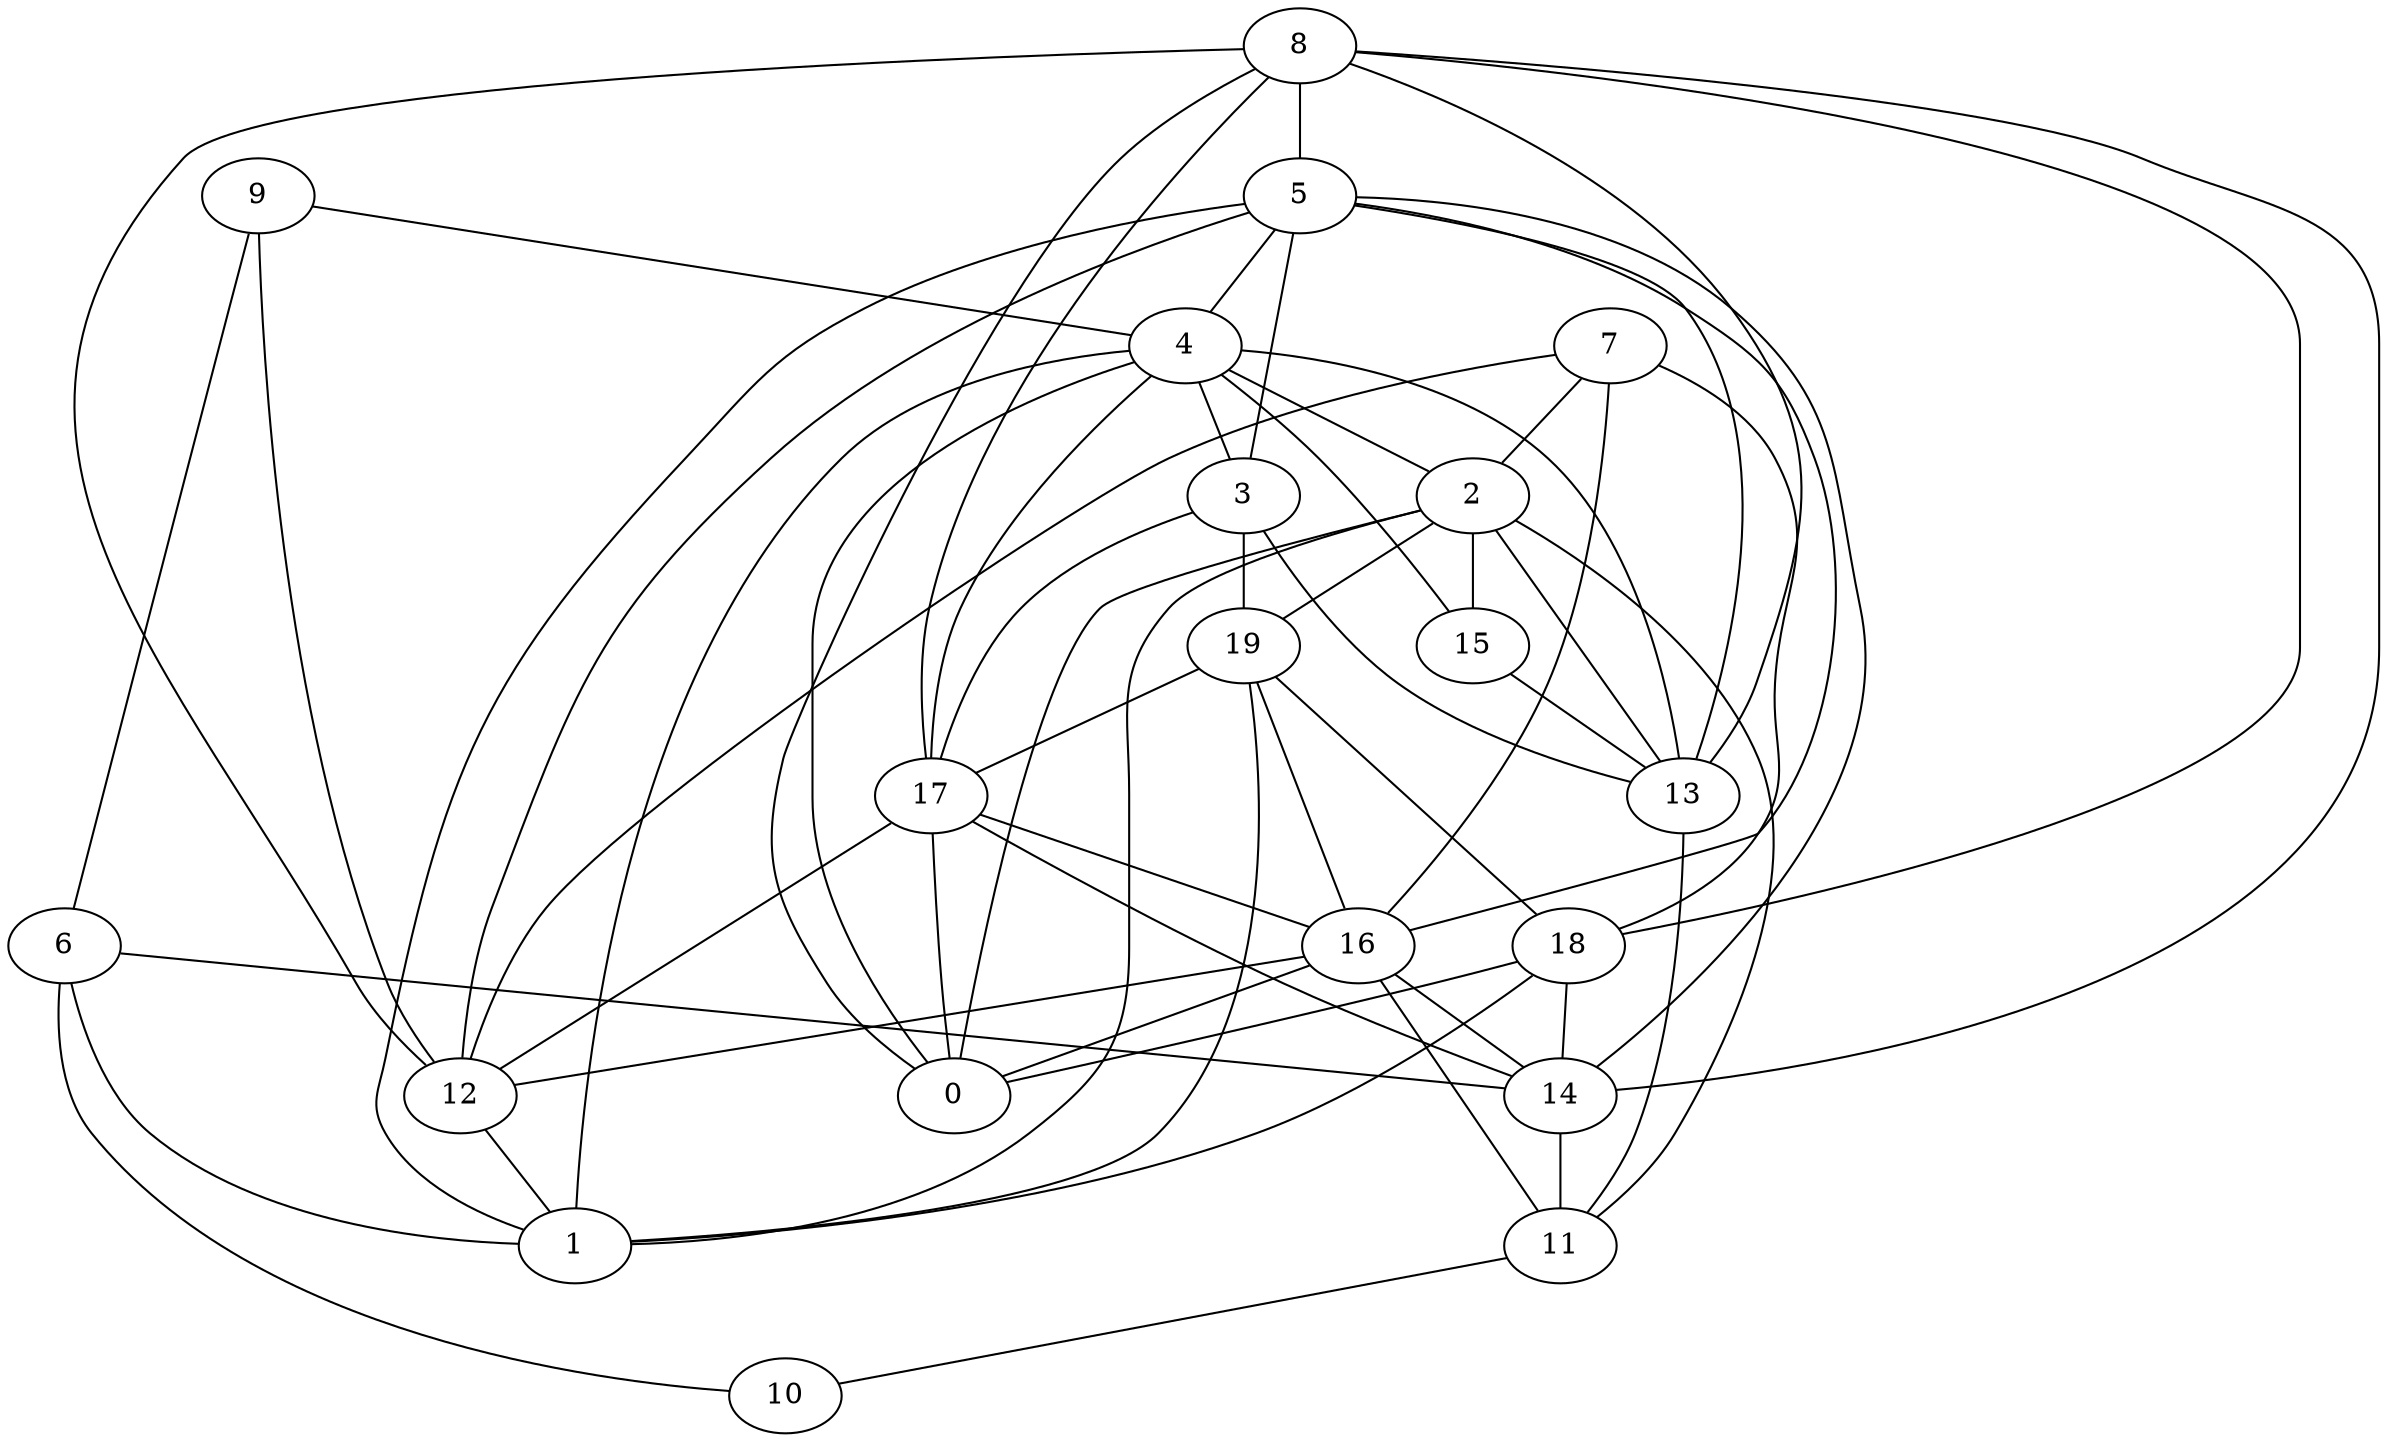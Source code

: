 digraph GG_graph {

subgraph G_graph {
edge [color = black]
"8" -> "18" [dir = none]
"18" -> "1" [dir = none]
"18" -> "14" [dir = none]
"9" -> "4" [dir = none]
"5" -> "16" [dir = none]
"3" -> "13" [dir = none]
"3" -> "17" [dir = none]
"17" -> "12" [dir = none]
"17" -> "16" [dir = none]
"17" -> "14" [dir = none]
"7" -> "2" [dir = none]
"7" -> "16" [dir = none]
"13" -> "11" [dir = none]
"2" -> "0" [dir = none]
"2" -> "15" [dir = none]
"19" -> "16" [dir = none]
"6" -> "10" [dir = none]
"6" -> "14" [dir = none]
"4" -> "1" [dir = none]
"4" -> "13" [dir = none]
"9" -> "6" [dir = none]
"12" -> "1" [dir = none]
"16" -> "11" [dir = none]
"19" -> "18" [dir = none]
"16" -> "12" [dir = none]
"5" -> "1" [dir = none]
"9" -> "12" [dir = none]
"19" -> "1" [dir = none]
"3" -> "19" [dir = none]
"19" -> "17" [dir = none]
"6" -> "1" [dir = none]
"2" -> "19" [dir = none]
"4" -> "15" [dir = none]
"8" -> "17" [dir = none]
"8" -> "0" [dir = none]
"7" -> "12" [dir = none]
"8" -> "12" [dir = none]
"18" -> "0" [dir = none]
"5" -> "13" [dir = none]
"16" -> "14" [dir = none]
"2" -> "1" [dir = none]
"14" -> "11" [dir = none]
"17" -> "0" [dir = none]
"5" -> "3" [dir = none]
"5" -> "12" [dir = none]
"2" -> "13" [dir = none]
"5" -> "4" [dir = none]
"2" -> "11" [dir = none]
"7" -> "18" [dir = none]
"4" -> "17" [dir = none]
"5" -> "14" [dir = none]
"8" -> "14" [dir = none]
"8" -> "13" [dir = none]
"4" -> "2" [dir = none]
"11" -> "10" [dir = none]
"16" -> "0" [dir = none]
"15" -> "13" [dir = none]
"4" -> "3" [dir = none]
"8" -> "5" [dir = none]
"4" -> "0" [dir = none]
}

}
